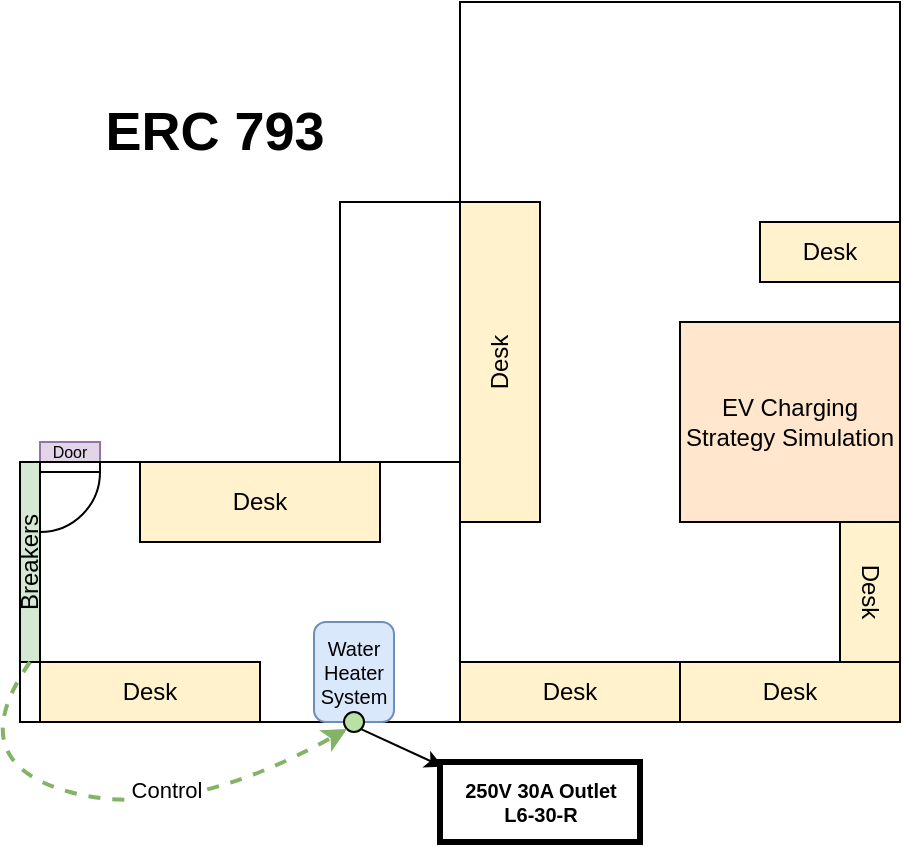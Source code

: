 <mxfile version="22.1.7" type="github">
  <diagram name="Page-1" id="8CeR9FBDzF2Aq8_iA0z8">
    <mxGraphModel dx="988" dy="529" grid="1" gridSize="10" guides="1" tooltips="1" connect="1" arrows="1" fold="1" page="1" pageScale="1" pageWidth="850" pageHeight="1100" math="0" shadow="0">
      <root>
        <mxCell id="0" />
        <mxCell id="1" parent="0" />
        <mxCell id="P5JfIs9BihfdjZVa2I9--3" value="" style="rounded=0;whiteSpace=wrap;html=1;" vertex="1" parent="1">
          <mxGeometry x="230" y="470" width="220" height="130" as="geometry" />
        </mxCell>
        <mxCell id="P5JfIs9BihfdjZVa2I9--4" value="" style="rounded=0;whiteSpace=wrap;html=1;direction=south;" vertex="1" parent="1">
          <mxGeometry x="450" y="240" width="220" height="360" as="geometry" />
        </mxCell>
        <mxCell id="P5JfIs9BihfdjZVa2I9--5" value="Door" style="rounded=0;whiteSpace=wrap;html=1;fontSize=8;fillColor=#e1d5e7;strokeColor=#9673a6;" vertex="1" parent="1">
          <mxGeometry x="240" y="460" width="30" height="10" as="geometry" />
        </mxCell>
        <mxCell id="P5JfIs9BihfdjZVa2I9--7" value="Desk" style="rounded=0;whiteSpace=wrap;html=1;fillColor=#fff2cc;strokeColor=#000000;" vertex="1" parent="1">
          <mxGeometry x="240" y="570" width="110" height="30" as="geometry" />
        </mxCell>
        <mxCell id="P5JfIs9BihfdjZVa2I9--9" value="Breakers" style="rounded=0;whiteSpace=wrap;html=1;direction=south;horizontal=0;rotation=0;fillColor=#d5e8d4;strokeColor=#000000;" vertex="1" parent="1">
          <mxGeometry x="230" y="470" width="10" height="100" as="geometry" />
        </mxCell>
        <mxCell id="P5JfIs9BihfdjZVa2I9--11" value="Water Heater System" style="rounded=1;whiteSpace=wrap;html=1;fillColor=#dae8fc;strokeColor=#6c8ebf;fontSize=10;" vertex="1" parent="1">
          <mxGeometry x="377" y="550" width="40" height="50" as="geometry" />
        </mxCell>
        <mxCell id="P5JfIs9BihfdjZVa2I9--12" value="" style="ellipse;whiteSpace=wrap;html=1;aspect=fixed;fillColor=#B9E0A5;" vertex="1" parent="1">
          <mxGeometry x="392" y="595" width="10" height="10" as="geometry" />
        </mxCell>
        <mxCell id="P5JfIs9BihfdjZVa2I9--13" value="" style="endArrow=classic;html=1;rounded=0;exitX=1;exitY=1;exitDx=0;exitDy=0;entryX=0.015;entryY=0.06;entryDx=0;entryDy=0;entryPerimeter=0;" edge="1" parent="1" source="P5JfIs9BihfdjZVa2I9--12" target="P5JfIs9BihfdjZVa2I9--14">
          <mxGeometry width="50" height="50" relative="1" as="geometry">
            <mxPoint x="410" y="700" as="sourcePoint" />
            <mxPoint x="430" y="630" as="targetPoint" />
          </mxGeometry>
        </mxCell>
        <mxCell id="P5JfIs9BihfdjZVa2I9--14" value="250V 30A Outlet&lt;br&gt;L6-30-R" style="text;html=1;align=center;verticalAlign=middle;resizable=0;points=[];autosize=1;strokeColor=default;fillColor=none;rounded=0;glass=0;shadow=0;strokeWidth=3;fontSize=10;fontStyle=1" vertex="1" parent="1">
          <mxGeometry x="440" y="620" width="100" height="40" as="geometry" />
        </mxCell>
        <mxCell id="P5JfIs9BihfdjZVa2I9--15" value="Desk" style="rounded=0;whiteSpace=wrap;html=1;fillColor=#fff2cc;strokeColor=#000000;" vertex="1" parent="1">
          <mxGeometry x="450" y="570" width="110" height="30" as="geometry" />
        </mxCell>
        <mxCell id="P5JfIs9BihfdjZVa2I9--16" value="Desk" style="rounded=0;whiteSpace=wrap;html=1;fillColor=#fff2cc;strokeColor=#000000;" vertex="1" parent="1">
          <mxGeometry x="560" y="570" width="110" height="30" as="geometry" />
        </mxCell>
        <mxCell id="P5JfIs9BihfdjZVa2I9--18" value="Desk" style="rounded=0;whiteSpace=wrap;html=1;direction=north;horizontal=0;fillColor=#fff2cc;strokeColor=#000000;" vertex="1" parent="1">
          <mxGeometry x="450" y="340" width="40" height="160" as="geometry" />
        </mxCell>
        <mxCell id="P5JfIs9BihfdjZVa2I9--19" value="EV Charging Strategy Simulation" style="rounded=0;whiteSpace=wrap;html=1;direction=west;horizontal=1;fillColor=#ffe6cc;strokeColor=#000000;" vertex="1" parent="1">
          <mxGeometry x="560" y="400" width="110" height="100" as="geometry" />
        </mxCell>
        <mxCell id="P5JfIs9BihfdjZVa2I9--20" value="Desk" style="rounded=0;whiteSpace=wrap;html=1;direction=south;horizontal=0;rotation=-180;fillColor=#fff2cc;strokeColor=#000000;" vertex="1" parent="1">
          <mxGeometry x="640" y="500" width="30" height="70" as="geometry" />
        </mxCell>
        <mxCell id="P5JfIs9BihfdjZVa2I9--21" value="Desk" style="rounded=0;whiteSpace=wrap;html=1;direction=south;horizontal=0;rotation=90;fillColor=#fff2cc;strokeColor=#000000;" vertex="1" parent="1">
          <mxGeometry x="620" y="330" width="30" height="70" as="geometry" />
        </mxCell>
        <mxCell id="P5JfIs9BihfdjZVa2I9--28" value="" style="curved=1;endArrow=classic;html=1;rounded=0;entryX=0;entryY=1;entryDx=0;entryDy=0;exitX=1;exitY=0.5;exitDx=0;exitDy=0;dashed=1;fillColor=#d5e8d4;strokeColor=#82b366;strokeWidth=2;" edge="1" parent="1" source="P5JfIs9BihfdjZVa2I9--9" target="P5JfIs9BihfdjZVa2I9--12">
          <mxGeometry width="50" height="50" relative="1" as="geometry">
            <mxPoint x="200" y="610" as="sourcePoint" />
            <mxPoint x="230" y="560" as="targetPoint" />
            <Array as="points">
              <mxPoint x="200" y="620" />
              <mxPoint x="310" y="650" />
            </Array>
          </mxGeometry>
        </mxCell>
        <mxCell id="P5JfIs9BihfdjZVa2I9--29" value="Control" style="edgeLabel;html=1;align=center;verticalAlign=middle;resizable=0;points=[];" vertex="1" connectable="0" parent="P5JfIs9BihfdjZVa2I9--28">
          <mxGeometry x="-0.108" y="10" relative="1" as="geometry">
            <mxPoint x="43" y="8" as="offset" />
          </mxGeometry>
        </mxCell>
        <mxCell id="P5JfIs9BihfdjZVa2I9--30" value="ERC 793" style="text;html=1;align=center;verticalAlign=middle;resizable=0;points=[];autosize=1;strokeColor=none;fillColor=none;fontStyle=1;fontSize=27;" vertex="1" parent="1">
          <mxGeometry x="262" y="280" width="130" height="50" as="geometry" />
        </mxCell>
        <mxCell id="P5JfIs9BihfdjZVa2I9--31" value="" style="rounded=0;whiteSpace=wrap;html=1;" vertex="1" parent="1">
          <mxGeometry x="390" y="340" width="60" height="130" as="geometry" />
        </mxCell>
        <mxCell id="P5JfIs9BihfdjZVa2I9--32" value="" style="shape=image;html=1;verticalAlign=top;verticalLabelPosition=bottom;labelBackgroundColor=#ffffff;imageAspect=0;aspect=fixed;image=https://cdn4.iconfinder.com/data/icons/aiga-symbol-signs/488/aiga_elevator-128.png" vertex="1" parent="1">
          <mxGeometry x="390" y="410" width="60" height="60" as="geometry" />
        </mxCell>
        <mxCell id="P5JfIs9BihfdjZVa2I9--35" value="" style="shape=image;html=1;verticalAlign=top;verticalLabelPosition=bottom;labelBackgroundColor=#ffffff;imageAspect=0;aspect=fixed;image=https://cdn4.iconfinder.com/data/icons/aiga-symbol-signs/488/aiga_elevator-128.png" vertex="1" parent="1">
          <mxGeometry x="390" y="340" width="60" height="60" as="geometry" />
        </mxCell>
        <mxCell id="P5JfIs9BihfdjZVa2I9--36" value="" style="verticalLabelPosition=bottom;html=1;verticalAlign=top;align=center;shape=mxgraph.floorplan.doorLeft;aspect=fixed;" vertex="1" parent="1">
          <mxGeometry x="240" y="470" width="30" height="31.87" as="geometry" />
        </mxCell>
        <mxCell id="P5JfIs9BihfdjZVa2I9--8" value="Desk" style="rounded=0;whiteSpace=wrap;html=1;fillColor=#fff2cc;strokeColor=#000000;" vertex="1" parent="1">
          <mxGeometry x="290" y="470" width="120" height="40" as="geometry" />
        </mxCell>
      </root>
    </mxGraphModel>
  </diagram>
</mxfile>
